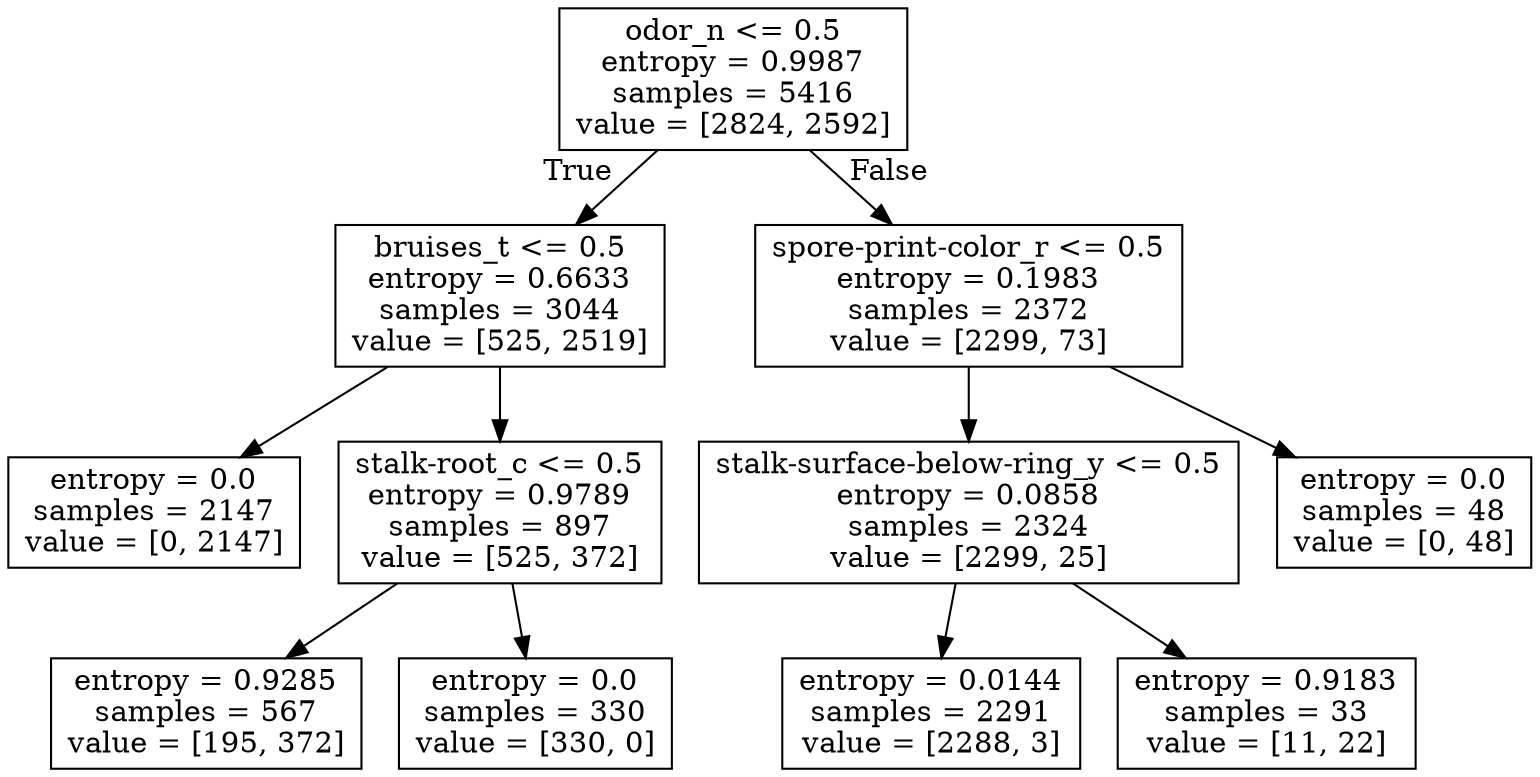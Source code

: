 digraph Tree {
node [shape=box] ;
0 [label="odor_n <= 0.5\nentropy = 0.9987\nsamples = 5416\nvalue = [2824, 2592]"] ;
1 [label="bruises_t <= 0.5\nentropy = 0.6633\nsamples = 3044\nvalue = [525, 2519]"] ;
0 -> 1 [labeldistance=2.5, labelangle=45, headlabel="True"] ;
2 [label="entropy = 0.0\nsamples = 2147\nvalue = [0, 2147]"] ;
1 -> 2 ;
3 [label="stalk-root_c <= 0.5\nentropy = 0.9789\nsamples = 897\nvalue = [525, 372]"] ;
1 -> 3 ;
4 [label="entropy = 0.9285\nsamples = 567\nvalue = [195, 372]"] ;
3 -> 4 ;
5 [label="entropy = 0.0\nsamples = 330\nvalue = [330, 0]"] ;
3 -> 5 ;
6 [label="spore-print-color_r <= 0.5\nentropy = 0.1983\nsamples = 2372\nvalue = [2299, 73]"] ;
0 -> 6 [labeldistance=2.5, labelangle=-45, headlabel="False"] ;
7 [label="stalk-surface-below-ring_y <= 0.5\nentropy = 0.0858\nsamples = 2324\nvalue = [2299, 25]"] ;
6 -> 7 ;
8 [label="entropy = 0.0144\nsamples = 2291\nvalue = [2288, 3]"] ;
7 -> 8 ;
9 [label="entropy = 0.9183\nsamples = 33\nvalue = [11, 22]"] ;
7 -> 9 ;
10 [label="entropy = 0.0\nsamples = 48\nvalue = [0, 48]"] ;
6 -> 10 ;
}
